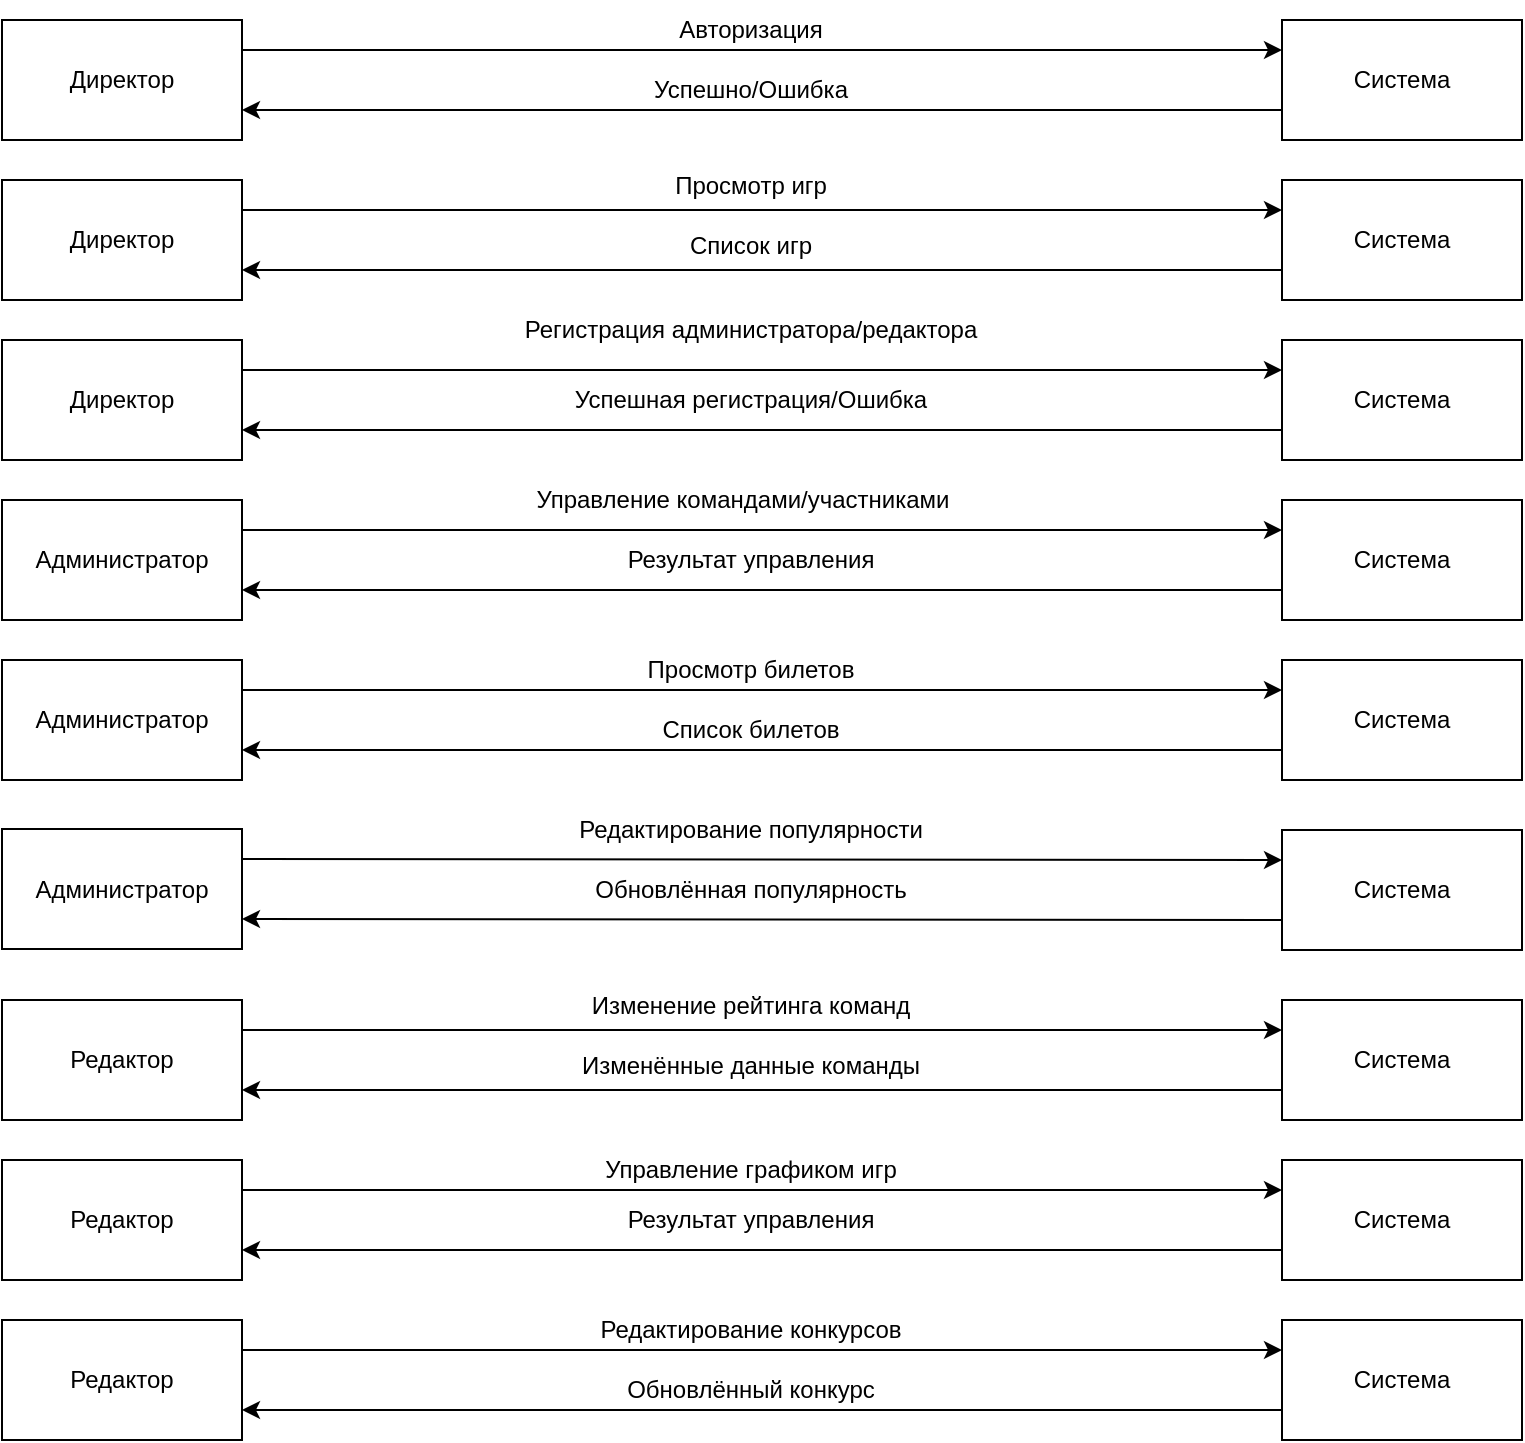 <mxfile version="22.0.8" type="github">
  <diagram name="Страница — 1" id="NndIrcZA1yZb7xOzUZ-b">
    <mxGraphModel dx="1434" dy="742" grid="1" gridSize="10" guides="1" tooltips="1" connect="1" arrows="1" fold="1" page="1" pageScale="1" pageWidth="827" pageHeight="1169" math="0" shadow="0">
      <root>
        <mxCell id="0" />
        <mxCell id="1" parent="0" />
        <mxCell id="oozd1Lyc11T6nd0a8Bvf-1" value="Директор" style="rounded=0;whiteSpace=wrap;html=1;" vertex="1" parent="1">
          <mxGeometry x="40" y="120" width="120" height="60" as="geometry" />
        </mxCell>
        <mxCell id="oozd1Lyc11T6nd0a8Bvf-2" value="Система" style="rounded=0;whiteSpace=wrap;html=1;" vertex="1" parent="1">
          <mxGeometry x="680" y="120" width="120" height="60" as="geometry" />
        </mxCell>
        <mxCell id="oozd1Lyc11T6nd0a8Bvf-3" value="Директор" style="rounded=0;whiteSpace=wrap;html=1;" vertex="1" parent="1">
          <mxGeometry x="40" y="200" width="120" height="60" as="geometry" />
        </mxCell>
        <mxCell id="oozd1Lyc11T6nd0a8Bvf-4" value="Директор" style="rounded=0;whiteSpace=wrap;html=1;" vertex="1" parent="1">
          <mxGeometry x="40" y="280" width="120" height="60" as="geometry" />
        </mxCell>
        <mxCell id="oozd1Lyc11T6nd0a8Bvf-5" value="Система" style="rounded=0;whiteSpace=wrap;html=1;" vertex="1" parent="1">
          <mxGeometry x="680" y="200" width="120" height="60" as="geometry" />
        </mxCell>
        <mxCell id="oozd1Lyc11T6nd0a8Bvf-6" value="Система" style="rounded=0;whiteSpace=wrap;html=1;" vertex="1" parent="1">
          <mxGeometry x="680" y="280" width="120" height="60" as="geometry" />
        </mxCell>
        <mxCell id="oozd1Lyc11T6nd0a8Bvf-7" value="" style="endArrow=classic;html=1;rounded=0;entryX=0;entryY=0.25;entryDx=0;entryDy=0;exitX=1;exitY=0.25;exitDx=0;exitDy=0;" edge="1" parent="1" source="oozd1Lyc11T6nd0a8Bvf-1" target="oozd1Lyc11T6nd0a8Bvf-2">
          <mxGeometry width="50" height="50" relative="1" as="geometry">
            <mxPoint x="414" y="170" as="sourcePoint" />
            <mxPoint x="464" y="120" as="targetPoint" />
          </mxGeometry>
        </mxCell>
        <mxCell id="oozd1Lyc11T6nd0a8Bvf-8" value="Авторизация" style="text;html=1;align=center;verticalAlign=middle;resizable=0;points=[];autosize=1;strokeColor=none;fillColor=none;" vertex="1" parent="1">
          <mxGeometry x="364" y="110" width="100" height="30" as="geometry" />
        </mxCell>
        <mxCell id="oozd1Lyc11T6nd0a8Bvf-9" value="" style="edgeStyle=none;orthogonalLoop=1;jettySize=auto;html=1;rounded=0;entryX=1;entryY=0.75;entryDx=0;entryDy=0;exitX=0;exitY=0.75;exitDx=0;exitDy=0;" edge="1" parent="1" source="oozd1Lyc11T6nd0a8Bvf-2" target="oozd1Lyc11T6nd0a8Bvf-1">
          <mxGeometry width="100" relative="1" as="geometry">
            <mxPoint x="290" y="180" as="sourcePoint" />
            <mxPoint x="390" y="180" as="targetPoint" />
            <Array as="points" />
          </mxGeometry>
        </mxCell>
        <mxCell id="oozd1Lyc11T6nd0a8Bvf-10" value="Успешно/Ошибка" style="text;html=1;align=center;verticalAlign=middle;resizable=0;points=[];autosize=1;strokeColor=none;fillColor=none;" vertex="1" parent="1">
          <mxGeometry x="354" y="140" width="120" height="30" as="geometry" />
        </mxCell>
        <mxCell id="oozd1Lyc11T6nd0a8Bvf-11" value="" style="edgeStyle=none;orthogonalLoop=1;jettySize=auto;html=1;rounded=0;entryX=0;entryY=0.25;entryDx=0;entryDy=0;exitX=1;exitY=0.25;exitDx=0;exitDy=0;" edge="1" parent="1" source="oozd1Lyc11T6nd0a8Bvf-3" target="oozd1Lyc11T6nd0a8Bvf-5">
          <mxGeometry width="100" relative="1" as="geometry">
            <mxPoint x="320" y="210" as="sourcePoint" />
            <mxPoint x="420" y="210" as="targetPoint" />
            <Array as="points" />
          </mxGeometry>
        </mxCell>
        <mxCell id="oozd1Lyc11T6nd0a8Bvf-12" value="Просмотр игр" style="text;html=1;align=center;verticalAlign=middle;resizable=0;points=[];autosize=1;strokeColor=none;fillColor=none;" vertex="1" parent="1">
          <mxGeometry x="364" y="188" width="100" height="30" as="geometry" />
        </mxCell>
        <mxCell id="oozd1Lyc11T6nd0a8Bvf-13" value="" style="edgeStyle=none;orthogonalLoop=1;jettySize=auto;html=1;rounded=0;entryX=1;entryY=0.75;entryDx=0;entryDy=0;exitX=0;exitY=0.75;exitDx=0;exitDy=0;" edge="1" parent="1" source="oozd1Lyc11T6nd0a8Bvf-5" target="oozd1Lyc11T6nd0a8Bvf-3">
          <mxGeometry width="100" relative="1" as="geometry">
            <mxPoint x="350" y="290" as="sourcePoint" />
            <mxPoint x="450" y="290" as="targetPoint" />
            <Array as="points" />
          </mxGeometry>
        </mxCell>
        <mxCell id="oozd1Lyc11T6nd0a8Bvf-14" value="Список игр" style="text;html=1;align=center;verticalAlign=middle;resizable=0;points=[];autosize=1;strokeColor=none;fillColor=none;" vertex="1" parent="1">
          <mxGeometry x="374" y="218" width="80" height="30" as="geometry" />
        </mxCell>
        <mxCell id="oozd1Lyc11T6nd0a8Bvf-15" value="" style="edgeStyle=none;orthogonalLoop=1;jettySize=auto;html=1;rounded=0;entryX=0;entryY=0.25;entryDx=0;entryDy=0;exitX=1;exitY=0.25;exitDx=0;exitDy=0;" edge="1" parent="1" source="oozd1Lyc11T6nd0a8Bvf-4" target="oozd1Lyc11T6nd0a8Bvf-6">
          <mxGeometry width="100" relative="1" as="geometry">
            <mxPoint x="230" y="290" as="sourcePoint" />
            <mxPoint x="330" y="290" as="targetPoint" />
            <Array as="points" />
          </mxGeometry>
        </mxCell>
        <mxCell id="oozd1Lyc11T6nd0a8Bvf-16" value="Регистрация администратора/редактора" style="text;html=1;align=center;verticalAlign=middle;resizable=0;points=[];autosize=1;strokeColor=none;fillColor=none;" vertex="1" parent="1">
          <mxGeometry x="289" y="260" width="250" height="30" as="geometry" />
        </mxCell>
        <mxCell id="oozd1Lyc11T6nd0a8Bvf-18" value="" style="edgeStyle=none;orthogonalLoop=1;jettySize=auto;html=1;rounded=0;entryX=1;entryY=0.75;entryDx=0;entryDy=0;exitX=0;exitY=0.75;exitDx=0;exitDy=0;" edge="1" parent="1" source="oozd1Lyc11T6nd0a8Bvf-6" target="oozd1Lyc11T6nd0a8Bvf-4">
          <mxGeometry width="100" relative="1" as="geometry">
            <mxPoint x="370" y="330" as="sourcePoint" />
            <mxPoint x="470" y="330" as="targetPoint" />
            <Array as="points" />
          </mxGeometry>
        </mxCell>
        <mxCell id="oozd1Lyc11T6nd0a8Bvf-19" value="Успешная регистрация/Ошибка" style="text;html=1;align=center;verticalAlign=middle;resizable=0;points=[];autosize=1;strokeColor=none;fillColor=none;" vertex="1" parent="1">
          <mxGeometry x="314" y="295" width="200" height="30" as="geometry" />
        </mxCell>
        <mxCell id="oozd1Lyc11T6nd0a8Bvf-20" value="Администратор" style="rounded=0;whiteSpace=wrap;html=1;" vertex="1" parent="1">
          <mxGeometry x="40" y="360" width="120" height="60" as="geometry" />
        </mxCell>
        <mxCell id="oozd1Lyc11T6nd0a8Bvf-21" value="Администратор" style="rounded=0;whiteSpace=wrap;html=1;" vertex="1" parent="1">
          <mxGeometry x="40" y="440" width="120" height="60" as="geometry" />
        </mxCell>
        <mxCell id="oozd1Lyc11T6nd0a8Bvf-22" value="Администратор" style="rounded=0;whiteSpace=wrap;html=1;" vertex="1" parent="1">
          <mxGeometry x="40" y="524.5" width="120" height="60" as="geometry" />
        </mxCell>
        <mxCell id="oozd1Lyc11T6nd0a8Bvf-24" value="" style="endArrow=classic;html=1;rounded=0;entryX=0;entryY=0.25;entryDx=0;entryDy=0;exitX=1;exitY=0.25;exitDx=0;exitDy=0;" edge="1" parent="1" source="oozd1Lyc11T6nd0a8Bvf-20" target="oozd1Lyc11T6nd0a8Bvf-25">
          <mxGeometry width="50" height="50" relative="1" as="geometry">
            <mxPoint x="380" y="430" as="sourcePoint" />
            <mxPoint x="430" y="380" as="targetPoint" />
          </mxGeometry>
        </mxCell>
        <mxCell id="oozd1Lyc11T6nd0a8Bvf-25" value="Система" style="rounded=0;whiteSpace=wrap;html=1;" vertex="1" parent="1">
          <mxGeometry x="680" y="360" width="120" height="60" as="geometry" />
        </mxCell>
        <mxCell id="oozd1Lyc11T6nd0a8Bvf-26" value="Система" style="rounded=0;whiteSpace=wrap;html=1;" vertex="1" parent="1">
          <mxGeometry x="680" y="440" width="120" height="60" as="geometry" />
        </mxCell>
        <mxCell id="oozd1Lyc11T6nd0a8Bvf-27" value="Система" style="rounded=0;whiteSpace=wrap;html=1;" vertex="1" parent="1">
          <mxGeometry x="680" y="525" width="120" height="60" as="geometry" />
        </mxCell>
        <mxCell id="oozd1Lyc11T6nd0a8Bvf-28" value="" style="edgeStyle=none;orthogonalLoop=1;jettySize=auto;html=1;rounded=0;entryX=1;entryY=0.75;entryDx=0;entryDy=0;exitX=0;exitY=0.75;exitDx=0;exitDy=0;" edge="1" parent="1" source="oozd1Lyc11T6nd0a8Bvf-25" target="oozd1Lyc11T6nd0a8Bvf-20">
          <mxGeometry width="100" relative="1" as="geometry">
            <mxPoint x="350" y="420" as="sourcePoint" />
            <mxPoint x="450" y="420" as="targetPoint" />
            <Array as="points" />
          </mxGeometry>
        </mxCell>
        <mxCell id="oozd1Lyc11T6nd0a8Bvf-29" value="Управление командами/участниками" style="text;html=1;align=center;verticalAlign=middle;resizable=0;points=[];autosize=1;strokeColor=none;fillColor=none;" vertex="1" parent="1">
          <mxGeometry x="295" y="345" width="230" height="30" as="geometry" />
        </mxCell>
        <mxCell id="oozd1Lyc11T6nd0a8Bvf-30" value="Результат управления" style="text;html=1;align=center;verticalAlign=middle;resizable=0;points=[];autosize=1;strokeColor=none;fillColor=none;" vertex="1" parent="1">
          <mxGeometry x="339" y="375" width="150" height="30" as="geometry" />
        </mxCell>
        <mxCell id="oozd1Lyc11T6nd0a8Bvf-31" value="" style="endArrow=classic;html=1;rounded=0;entryX=0;entryY=0.25;entryDx=0;entryDy=0;exitX=1;exitY=0.25;exitDx=0;exitDy=0;" edge="1" parent="1" source="oozd1Lyc11T6nd0a8Bvf-21" target="oozd1Lyc11T6nd0a8Bvf-26">
          <mxGeometry width="50" height="50" relative="1" as="geometry">
            <mxPoint x="375" y="470" as="sourcePoint" />
            <mxPoint x="425" y="420" as="targetPoint" />
          </mxGeometry>
        </mxCell>
        <mxCell id="oozd1Lyc11T6nd0a8Bvf-32" value="" style="endArrow=classic;html=1;rounded=0;entryX=1;entryY=0.75;entryDx=0;entryDy=0;exitX=0;exitY=0.75;exitDx=0;exitDy=0;" edge="1" parent="1" source="oozd1Lyc11T6nd0a8Bvf-26" target="oozd1Lyc11T6nd0a8Bvf-21">
          <mxGeometry width="50" height="50" relative="1" as="geometry">
            <mxPoint x="390" y="350" as="sourcePoint" />
            <mxPoint x="440" y="300" as="targetPoint" />
          </mxGeometry>
        </mxCell>
        <mxCell id="oozd1Lyc11T6nd0a8Bvf-33" value="Просмотр билетов" style="text;html=1;align=center;verticalAlign=middle;resizable=0;points=[];autosize=1;strokeColor=none;fillColor=none;" vertex="1" parent="1">
          <mxGeometry x="349" y="430" width="130" height="30" as="geometry" />
        </mxCell>
        <mxCell id="oozd1Lyc11T6nd0a8Bvf-34" value="Список билетов" style="text;html=1;align=center;verticalAlign=middle;resizable=0;points=[];autosize=1;strokeColor=none;fillColor=none;" vertex="1" parent="1">
          <mxGeometry x="359" y="460" width="110" height="30" as="geometry" />
        </mxCell>
        <mxCell id="oozd1Lyc11T6nd0a8Bvf-35" value="" style="edgeStyle=none;orthogonalLoop=1;jettySize=auto;html=1;rounded=0;entryX=0;entryY=0.25;entryDx=0;entryDy=0;exitX=1;exitY=0.25;exitDx=0;exitDy=0;" edge="1" parent="1" source="oozd1Lyc11T6nd0a8Bvf-22" target="oozd1Lyc11T6nd0a8Bvf-27">
          <mxGeometry width="100" relative="1" as="geometry">
            <mxPoint x="300" y="540" as="sourcePoint" />
            <mxPoint x="400" y="540" as="targetPoint" />
            <Array as="points" />
          </mxGeometry>
        </mxCell>
        <mxCell id="oozd1Lyc11T6nd0a8Bvf-36" value="" style="endArrow=classic;html=1;rounded=0;entryX=1;entryY=0.75;entryDx=0;entryDy=0;exitX=0;exitY=0.75;exitDx=0;exitDy=0;" edge="1" parent="1" source="oozd1Lyc11T6nd0a8Bvf-27" target="oozd1Lyc11T6nd0a8Bvf-22">
          <mxGeometry width="50" height="50" relative="1" as="geometry">
            <mxPoint x="390" y="460" as="sourcePoint" />
            <mxPoint x="440" y="410" as="targetPoint" />
          </mxGeometry>
        </mxCell>
        <mxCell id="oozd1Lyc11T6nd0a8Bvf-37" value="Редактирование популярности" style="text;html=1;align=center;verticalAlign=middle;resizable=0;points=[];autosize=1;strokeColor=none;fillColor=none;" vertex="1" parent="1">
          <mxGeometry x="314" y="510" width="200" height="30" as="geometry" />
        </mxCell>
        <mxCell id="oozd1Lyc11T6nd0a8Bvf-38" value="Обновлённая популярность" style="text;html=1;align=center;verticalAlign=middle;resizable=0;points=[];autosize=1;strokeColor=none;fillColor=none;" vertex="1" parent="1">
          <mxGeometry x="324" y="540" width="180" height="30" as="geometry" />
        </mxCell>
        <mxCell id="oozd1Lyc11T6nd0a8Bvf-39" value="Редактор" style="rounded=0;whiteSpace=wrap;html=1;" vertex="1" parent="1">
          <mxGeometry x="40" y="610" width="120" height="60" as="geometry" />
        </mxCell>
        <mxCell id="oozd1Lyc11T6nd0a8Bvf-40" value="Редактор" style="rounded=0;whiteSpace=wrap;html=1;" vertex="1" parent="1">
          <mxGeometry x="40" y="690" width="120" height="60" as="geometry" />
        </mxCell>
        <mxCell id="oozd1Lyc11T6nd0a8Bvf-41" value="Редактор" style="rounded=0;whiteSpace=wrap;html=1;" vertex="1" parent="1">
          <mxGeometry x="40" y="770" width="120" height="60" as="geometry" />
        </mxCell>
        <mxCell id="oozd1Lyc11T6nd0a8Bvf-42" value="Система" style="rounded=0;whiteSpace=wrap;html=1;" vertex="1" parent="1">
          <mxGeometry x="680" y="610" width="120" height="60" as="geometry" />
        </mxCell>
        <mxCell id="oozd1Lyc11T6nd0a8Bvf-43" value="Система" style="rounded=0;whiteSpace=wrap;html=1;" vertex="1" parent="1">
          <mxGeometry x="680" y="690" width="120" height="60" as="geometry" />
        </mxCell>
        <mxCell id="oozd1Lyc11T6nd0a8Bvf-44" value="Система" style="rounded=0;whiteSpace=wrap;html=1;" vertex="1" parent="1">
          <mxGeometry x="680" y="770" width="120" height="60" as="geometry" />
        </mxCell>
        <mxCell id="oozd1Lyc11T6nd0a8Bvf-45" value="" style="endArrow=classic;html=1;rounded=0;entryX=0;entryY=0.25;entryDx=0;entryDy=0;exitX=1;exitY=0.25;exitDx=0;exitDy=0;" edge="1" parent="1" source="oozd1Lyc11T6nd0a8Bvf-39" target="oozd1Lyc11T6nd0a8Bvf-42">
          <mxGeometry width="50" height="50" relative="1" as="geometry">
            <mxPoint x="390" y="670" as="sourcePoint" />
            <mxPoint x="440" y="620" as="targetPoint" />
          </mxGeometry>
        </mxCell>
        <mxCell id="oozd1Lyc11T6nd0a8Bvf-46" value="" style="edgeStyle=none;orthogonalLoop=1;jettySize=auto;html=1;rounded=0;entryX=0;entryY=0.25;entryDx=0;entryDy=0;exitX=1;exitY=0.25;exitDx=0;exitDy=0;" edge="1" parent="1" source="oozd1Lyc11T6nd0a8Bvf-40" target="oozd1Lyc11T6nd0a8Bvf-43">
          <mxGeometry width="100" relative="1" as="geometry">
            <mxPoint x="260" y="700" as="sourcePoint" />
            <mxPoint x="360" y="700" as="targetPoint" />
            <Array as="points" />
          </mxGeometry>
        </mxCell>
        <mxCell id="oozd1Lyc11T6nd0a8Bvf-47" value="Управление графиком игр" style="text;html=1;align=center;verticalAlign=middle;resizable=0;points=[];autosize=1;strokeColor=none;fillColor=none;" vertex="1" parent="1">
          <mxGeometry x="329" y="680" width="170" height="30" as="geometry" />
        </mxCell>
        <mxCell id="oozd1Lyc11T6nd0a8Bvf-48" value="" style="edgeStyle=none;orthogonalLoop=1;jettySize=auto;html=1;rounded=0;entryX=1;entryY=0.75;entryDx=0;entryDy=0;exitX=0;exitY=0.75;exitDx=0;exitDy=0;" edge="1" parent="1" source="oozd1Lyc11T6nd0a8Bvf-43" target="oozd1Lyc11T6nd0a8Bvf-40">
          <mxGeometry width="100" relative="1" as="geometry">
            <mxPoint x="380" y="740" as="sourcePoint" />
            <mxPoint x="480" y="740" as="targetPoint" />
            <Array as="points" />
          </mxGeometry>
        </mxCell>
        <mxCell id="oozd1Lyc11T6nd0a8Bvf-49" value="Результат управления" style="text;html=1;align=center;verticalAlign=middle;resizable=0;points=[];autosize=1;strokeColor=none;fillColor=none;" vertex="1" parent="1">
          <mxGeometry x="339" y="705" width="150" height="30" as="geometry" />
        </mxCell>
        <mxCell id="oozd1Lyc11T6nd0a8Bvf-50" value="" style="edgeStyle=none;orthogonalLoop=1;jettySize=auto;html=1;rounded=0;entryX=0;entryY=0.25;entryDx=0;entryDy=0;exitX=1;exitY=0.25;exitDx=0;exitDy=0;" edge="1" parent="1" source="oozd1Lyc11T6nd0a8Bvf-41" target="oozd1Lyc11T6nd0a8Bvf-44">
          <mxGeometry width="100" relative="1" as="geometry">
            <mxPoint x="300" y="820" as="sourcePoint" />
            <mxPoint x="400" y="820" as="targetPoint" />
            <Array as="points" />
          </mxGeometry>
        </mxCell>
        <mxCell id="oozd1Lyc11T6nd0a8Bvf-51" value="" style="edgeStyle=none;orthogonalLoop=1;jettySize=auto;html=1;rounded=0;entryX=1;entryY=0.75;entryDx=0;entryDy=0;exitX=0;exitY=0.75;exitDx=0;exitDy=0;" edge="1" parent="1" source="oozd1Lyc11T6nd0a8Bvf-44" target="oozd1Lyc11T6nd0a8Bvf-41">
          <mxGeometry width="100" relative="1" as="geometry">
            <mxPoint x="270" y="840" as="sourcePoint" />
            <mxPoint x="370" y="840" as="targetPoint" />
            <Array as="points" />
          </mxGeometry>
        </mxCell>
        <mxCell id="oozd1Lyc11T6nd0a8Bvf-52" value="Редактирование конкурсов" style="text;html=1;align=center;verticalAlign=middle;resizable=0;points=[];autosize=1;strokeColor=none;fillColor=none;" vertex="1" parent="1">
          <mxGeometry x="329" y="760" width="170" height="30" as="geometry" />
        </mxCell>
        <mxCell id="oozd1Lyc11T6nd0a8Bvf-53" value="Обновлённый конкурс" style="text;html=1;align=center;verticalAlign=middle;resizable=0;points=[];autosize=1;strokeColor=none;fillColor=none;" vertex="1" parent="1">
          <mxGeometry x="339" y="790" width="150" height="30" as="geometry" />
        </mxCell>
        <mxCell id="oozd1Lyc11T6nd0a8Bvf-54" value="" style="edgeStyle=none;orthogonalLoop=1;jettySize=auto;html=1;rounded=0;entryX=1;entryY=0.75;entryDx=0;entryDy=0;exitX=0;exitY=0.75;exitDx=0;exitDy=0;" edge="1" parent="1" source="oozd1Lyc11T6nd0a8Bvf-42" target="oozd1Lyc11T6nd0a8Bvf-39">
          <mxGeometry width="100" relative="1" as="geometry">
            <mxPoint x="400" y="650" as="sourcePoint" />
            <mxPoint x="500" y="650" as="targetPoint" />
            <Array as="points" />
          </mxGeometry>
        </mxCell>
        <mxCell id="oozd1Lyc11T6nd0a8Bvf-55" value="Изменение рейтинга команд" style="text;html=1;align=center;verticalAlign=middle;resizable=0;points=[];autosize=1;strokeColor=none;fillColor=none;" vertex="1" parent="1">
          <mxGeometry x="324" y="598" width="180" height="30" as="geometry" />
        </mxCell>
        <mxCell id="oozd1Lyc11T6nd0a8Bvf-56" value="Изменённые данные команды" style="text;html=1;align=center;verticalAlign=middle;resizable=0;points=[];autosize=1;strokeColor=none;fillColor=none;" vertex="1" parent="1">
          <mxGeometry x="319" y="628" width="190" height="30" as="geometry" />
        </mxCell>
      </root>
    </mxGraphModel>
  </diagram>
</mxfile>
